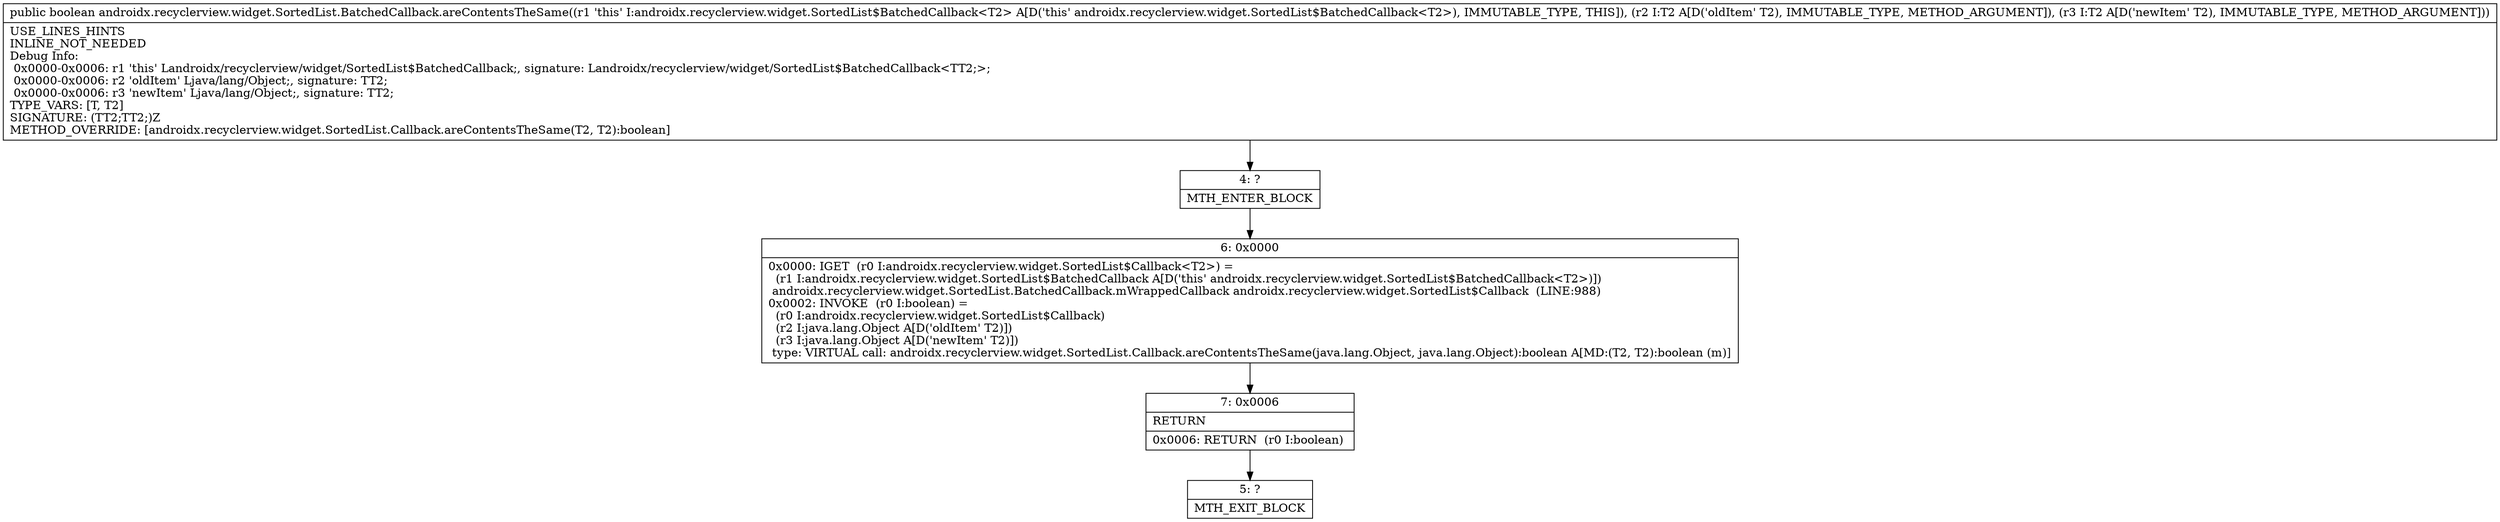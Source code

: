 digraph "CFG forandroidx.recyclerview.widget.SortedList.BatchedCallback.areContentsTheSame(Ljava\/lang\/Object;Ljava\/lang\/Object;)Z" {
Node_4 [shape=record,label="{4\:\ ?|MTH_ENTER_BLOCK\l}"];
Node_6 [shape=record,label="{6\:\ 0x0000|0x0000: IGET  (r0 I:androidx.recyclerview.widget.SortedList$Callback\<T2\>) = \l  (r1 I:androidx.recyclerview.widget.SortedList$BatchedCallback A[D('this' androidx.recyclerview.widget.SortedList$BatchedCallback\<T2\>)])\l androidx.recyclerview.widget.SortedList.BatchedCallback.mWrappedCallback androidx.recyclerview.widget.SortedList$Callback  (LINE:988)\l0x0002: INVOKE  (r0 I:boolean) = \l  (r0 I:androidx.recyclerview.widget.SortedList$Callback)\l  (r2 I:java.lang.Object A[D('oldItem' T2)])\l  (r3 I:java.lang.Object A[D('newItem' T2)])\l type: VIRTUAL call: androidx.recyclerview.widget.SortedList.Callback.areContentsTheSame(java.lang.Object, java.lang.Object):boolean A[MD:(T2, T2):boolean (m)]\l}"];
Node_7 [shape=record,label="{7\:\ 0x0006|RETURN\l|0x0006: RETURN  (r0 I:boolean) \l}"];
Node_5 [shape=record,label="{5\:\ ?|MTH_EXIT_BLOCK\l}"];
MethodNode[shape=record,label="{public boolean androidx.recyclerview.widget.SortedList.BatchedCallback.areContentsTheSame((r1 'this' I:androidx.recyclerview.widget.SortedList$BatchedCallback\<T2\> A[D('this' androidx.recyclerview.widget.SortedList$BatchedCallback\<T2\>), IMMUTABLE_TYPE, THIS]), (r2 I:T2 A[D('oldItem' T2), IMMUTABLE_TYPE, METHOD_ARGUMENT]), (r3 I:T2 A[D('newItem' T2), IMMUTABLE_TYPE, METHOD_ARGUMENT]))  | USE_LINES_HINTS\lINLINE_NOT_NEEDED\lDebug Info:\l  0x0000\-0x0006: r1 'this' Landroidx\/recyclerview\/widget\/SortedList$BatchedCallback;, signature: Landroidx\/recyclerview\/widget\/SortedList$BatchedCallback\<TT2;\>;\l  0x0000\-0x0006: r2 'oldItem' Ljava\/lang\/Object;, signature: TT2;\l  0x0000\-0x0006: r3 'newItem' Ljava\/lang\/Object;, signature: TT2;\lTYPE_VARS: [T, T2]\lSIGNATURE: (TT2;TT2;)Z\lMETHOD_OVERRIDE: [androidx.recyclerview.widget.SortedList.Callback.areContentsTheSame(T2, T2):boolean]\l}"];
MethodNode -> Node_4;Node_4 -> Node_6;
Node_6 -> Node_7;
Node_7 -> Node_5;
}

